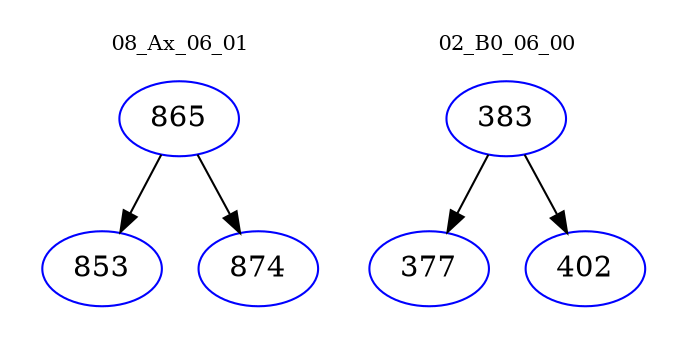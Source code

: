 digraph{
subgraph cluster_0 {
color = white
label = "08_Ax_06_01";
fontsize=10;
T0_865 [label="865", color="blue"]
T0_865 -> T0_853 [color="black"]
T0_853 [label="853", color="blue"]
T0_865 -> T0_874 [color="black"]
T0_874 [label="874", color="blue"]
}
subgraph cluster_1 {
color = white
label = "02_B0_06_00";
fontsize=10;
T1_383 [label="383", color="blue"]
T1_383 -> T1_377 [color="black"]
T1_377 [label="377", color="blue"]
T1_383 -> T1_402 [color="black"]
T1_402 [label="402", color="blue"]
}
}
